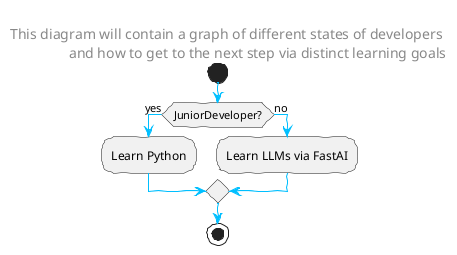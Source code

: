 @startuml

skinparam handwritten true

skinparam sequence {
ArrowColor DeepSkyBlue
ActorBorderColor DeepSkyBlue
LifeLineBorderColor blue
LifeLineBackgroundColor #A9DCDF

ParticipantBorderColor DodgerBlue
ParticipantBackgroundColor DeepSkyBlue

ParticipantFontColor #333

ActorBackgroundColor aqua
ActorFontColor DeepSkyBlue
ActorFontSize 17
ActorFontName Aapex
}

header

<font  size=14>This diagram will contain a graph of different states of developers </font>
<font  size=14>and how to get to the next step via distinct learning goals</font>
endheader

start

if (JuniorDeveloper?) then (yes)
  :Learn Python;
else (no)
  :Learn LLMs via FastAI;
endif


stop

@enduml
